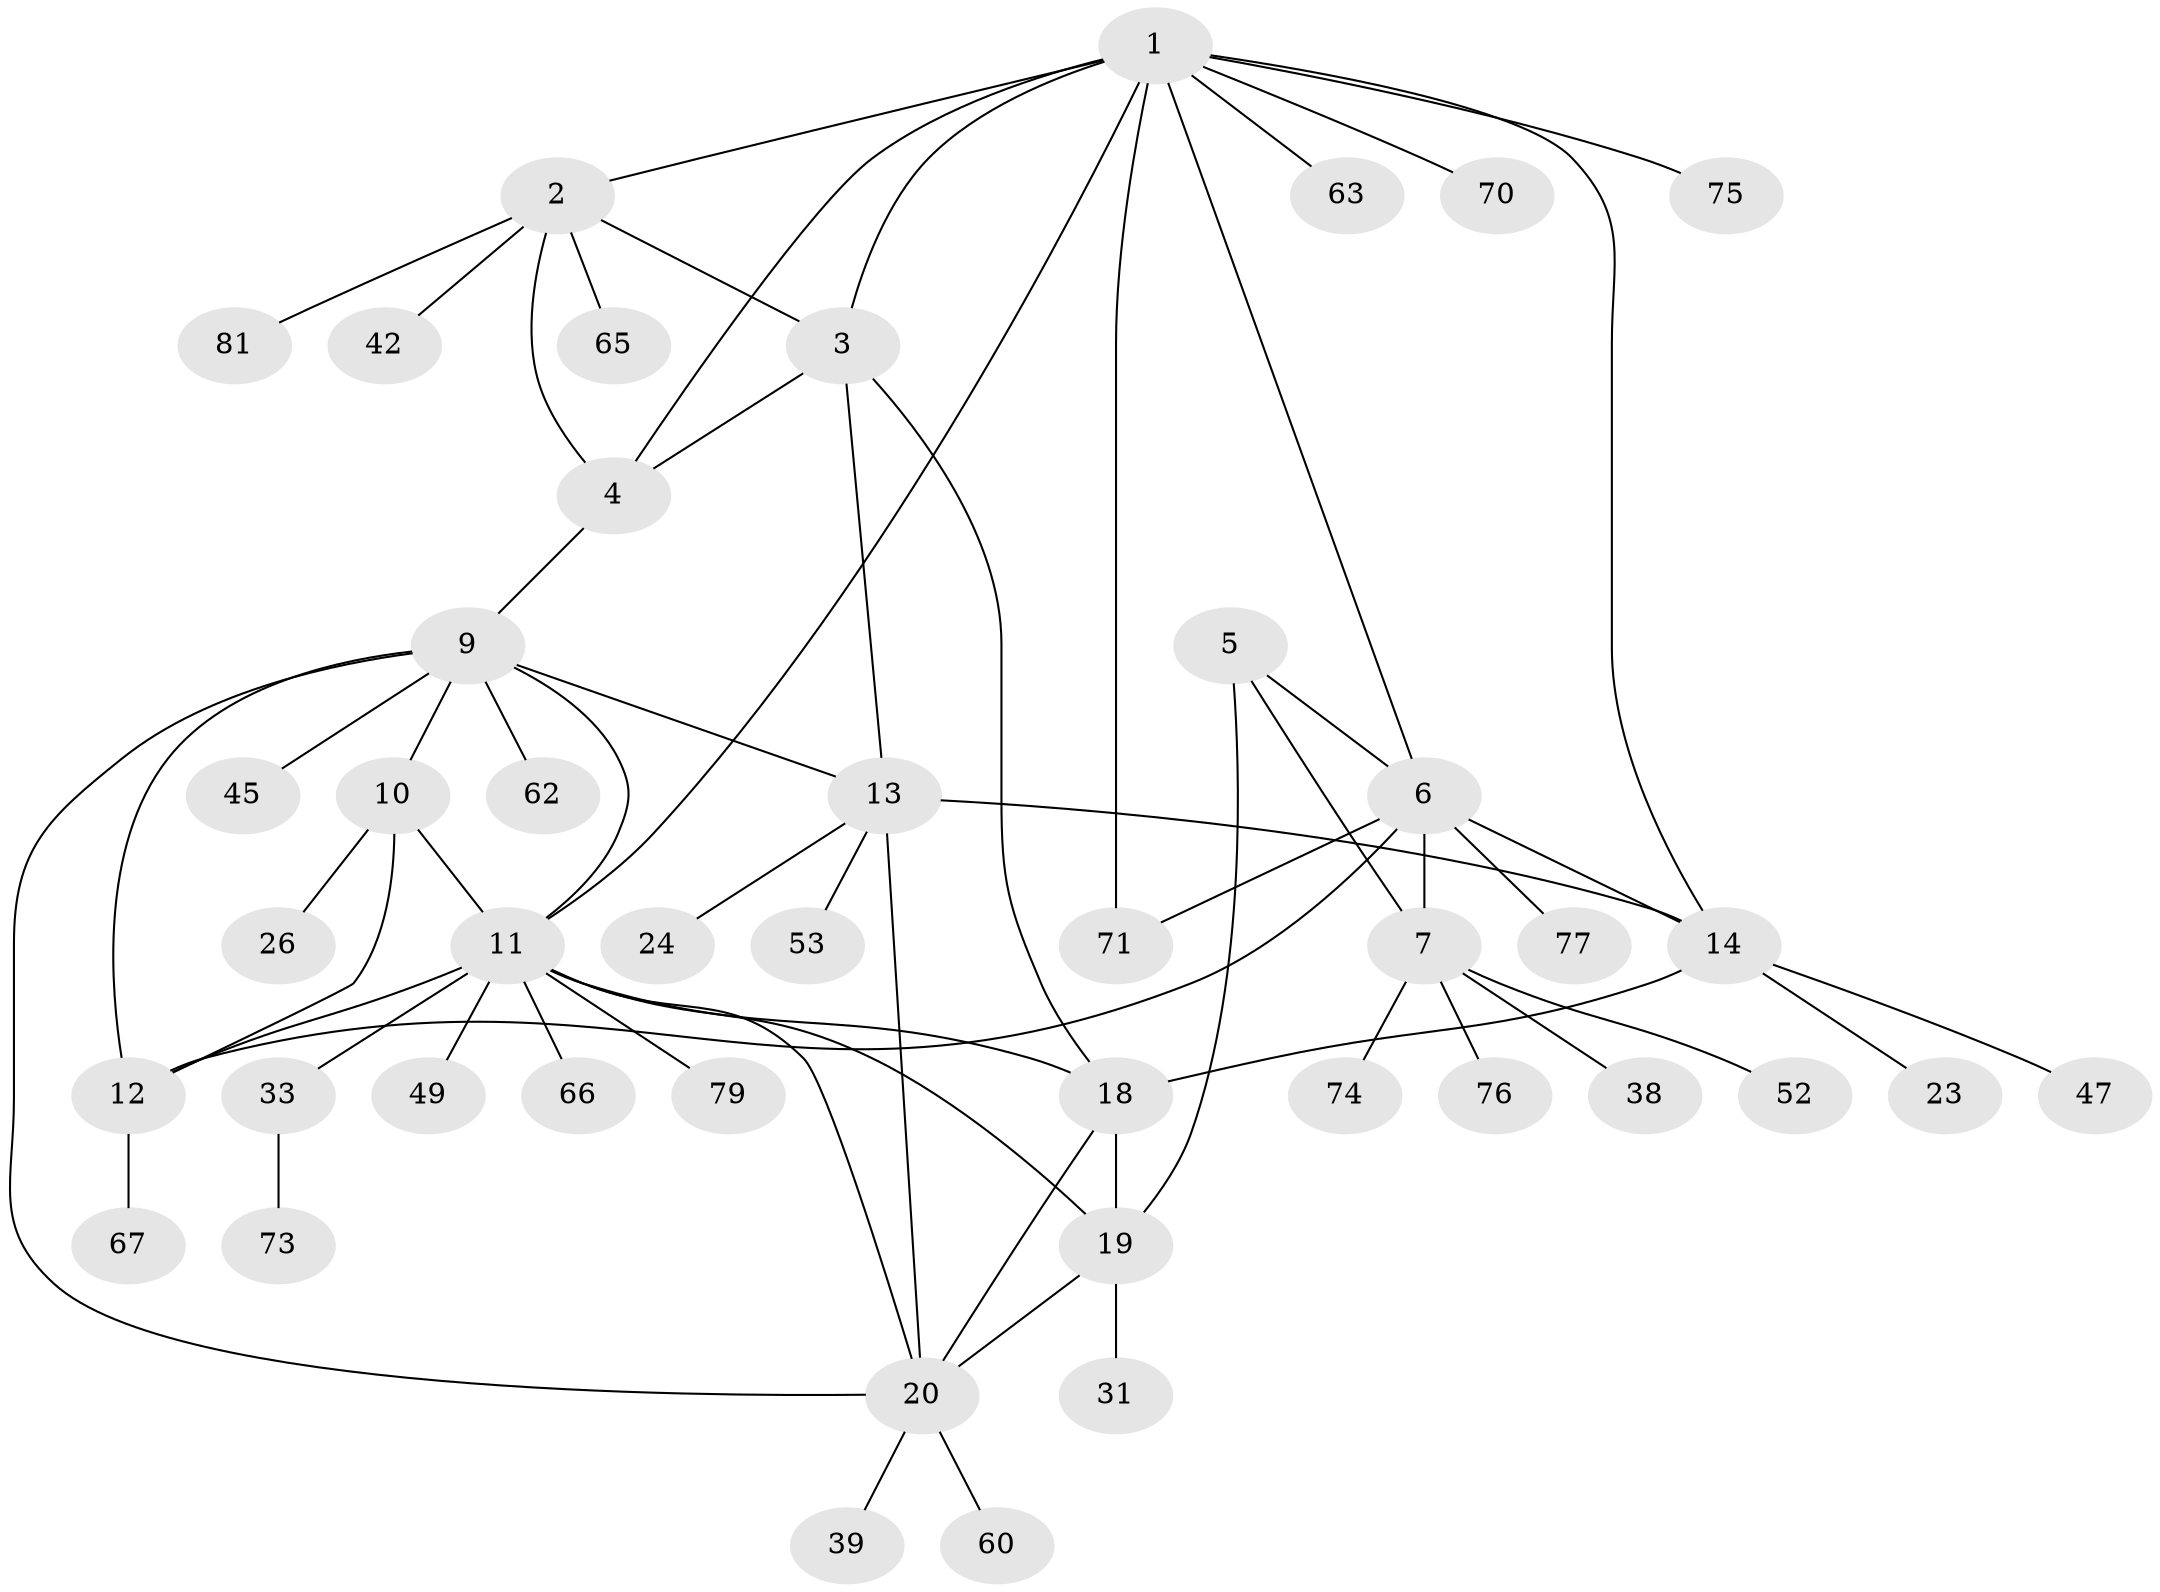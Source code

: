 // original degree distribution, {10: 0.022727272727272728, 7: 0.03409090909090909, 5: 0.09090909090909091, 6: 0.045454545454545456, 8: 0.022727272727272728, 11: 0.011363636363636364, 3: 0.056818181818181816, 2: 0.18181818181818182, 1: 0.5340909090909091}
// Generated by graph-tools (version 1.1) at 2025/16/03/09/25 04:16:04]
// undirected, 44 vertices, 64 edges
graph export_dot {
graph [start="1"]
  node [color=gray90,style=filled];
  1;
  2 [super="+22"];
  3;
  4 [super="+29+72"];
  5 [super="+54"];
  6 [super="+8"];
  7;
  9 [super="+30"];
  10 [super="+56"];
  11 [super="+55+17"];
  12 [super="+40"];
  13 [super="+15+58+16+80+46+25"];
  14 [super="+48+34+43+27+83"];
  18;
  19;
  20 [super="+35"];
  23;
  24 [super="+44"];
  26 [super="+88"];
  31;
  33 [super="+41+51"];
  38;
  39;
  42;
  45;
  47;
  49 [super="+57+84"];
  52;
  53;
  60;
  62 [super="+64"];
  63;
  65;
  66 [super="+78"];
  67;
  70;
  71;
  73;
  74;
  75;
  76;
  77;
  79;
  81;
  1 -- 2;
  1 -- 3;
  1 -- 4;
  1 -- 6;
  1 -- 14;
  1 -- 63;
  1 -- 70;
  1 -- 71;
  1 -- 75;
  1 -- 11;
  2 -- 3;
  2 -- 4;
  2 -- 42;
  2 -- 65;
  2 -- 81;
  3 -- 4;
  3 -- 18;
  3 -- 13;
  4 -- 9;
  5 -- 6 [weight=2];
  5 -- 7;
  5 -- 19;
  6 -- 7 [weight=2];
  6 -- 14;
  6 -- 71;
  6 -- 12;
  6 -- 77;
  7 -- 38;
  7 -- 52;
  7 -- 74;
  7 -- 76;
  9 -- 10;
  9 -- 11;
  9 -- 12;
  9 -- 13;
  9 -- 62;
  9 -- 20;
  9 -- 45;
  10 -- 11;
  10 -- 12;
  10 -- 26;
  11 -- 12;
  11 -- 66;
  11 -- 79;
  11 -- 33;
  11 -- 49;
  11 -- 18;
  11 -- 19;
  11 -- 20;
  12 -- 67;
  13 -- 14 [weight=3];
  13 -- 24;
  13 -- 53;
  13 -- 20;
  14 -- 23;
  14 -- 18;
  14 -- 47;
  18 -- 19;
  18 -- 20;
  19 -- 20;
  19 -- 31;
  20 -- 60;
  20 -- 39;
  33 -- 73;
}
